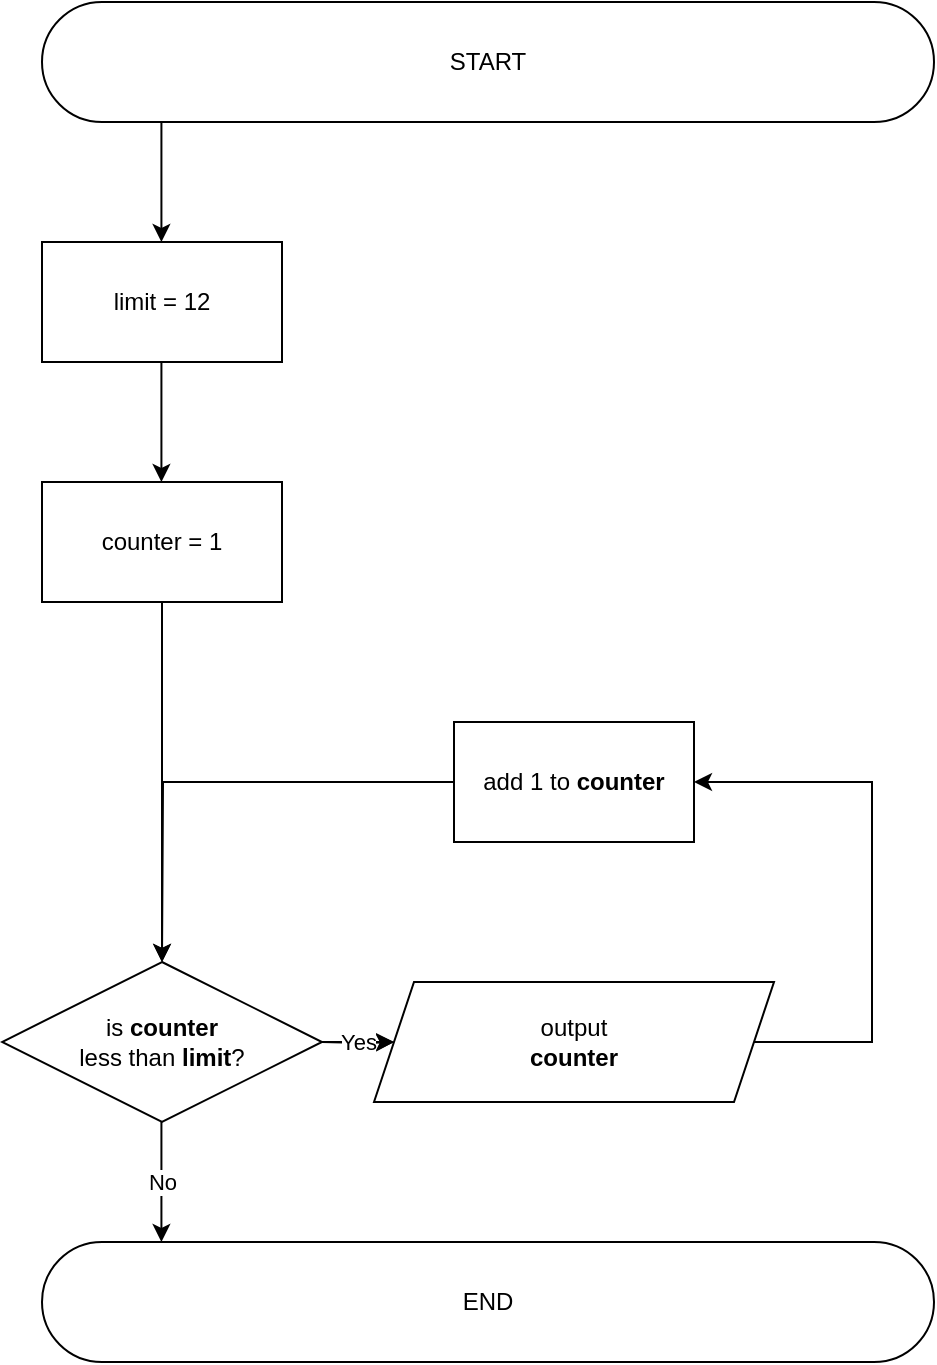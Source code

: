 <mxfile version="15.8.6" type="google"><diagram id="JIazU_40N7yIAwedBsgl" name="Page-1"><mxGraphModel dx="1200" dy="1147" grid="1" gridSize="10" guides="1" tooltips="1" connect="1" arrows="1" fold="1" page="1" pageScale="1" pageWidth="827" pageHeight="1169" math="0" shadow="0"><root><mxCell id="0"/><mxCell id="1" parent="0"/><mxCell id="edPnxGLnweeoi9ZPT1Uc-1" value="START" style="rounded=1;whiteSpace=wrap;html=1;arcSize=50;" parent="1" vertex="1"><mxGeometry x="60" y="40" width="446" height="60" as="geometry"/></mxCell><mxCell id="edPnxGLnweeoi9ZPT1Uc-21" value="" style="edgeStyle=orthogonalEdgeStyle;rounded=0;orthogonalLoop=1;jettySize=auto;html=1;" parent="1" source="edPnxGLnweeoi9ZPT1Uc-4" target="edPnxGLnweeoi9ZPT1Uc-8" edge="1"><mxGeometry relative="1" as="geometry"/></mxCell><mxCell id="edPnxGLnweeoi9ZPT1Uc-4" value="is&lt;b&gt; counter&lt;/b&gt;&lt;br&gt;less than&lt;b&gt; limit&lt;/b&gt;?" style="rhombus;whiteSpace=wrap;html=1;" parent="1" vertex="1"><mxGeometry x="40" y="520" width="160" height="80" as="geometry"/></mxCell><mxCell id="edPnxGLnweeoi9ZPT1Uc-7" style="edgeStyle=orthogonalEdgeStyle;rounded=0;orthogonalLoop=1;jettySize=auto;html=1;exitX=1;exitY=0.5;exitDx=0;exitDy=0;entryX=1;entryY=0.5;entryDx=0;entryDy=0;" parent="1" source="edPnxGLnweeoi9ZPT1Uc-8" target="edPnxGLnweeoi9ZPT1Uc-22" edge="1"><mxGeometry relative="1" as="geometry"><Array as="points"><mxPoint x="475" y="560"/><mxPoint x="475" y="430"/></Array><mxPoint x="430" y="440" as="targetPoint"/></mxGeometry></mxCell><mxCell id="edPnxGLnweeoi9ZPT1Uc-8" value="output&lt;br&gt;&lt;b&gt;counter&lt;/b&gt;" style="shape=parallelogram;perimeter=parallelogramPerimeter;whiteSpace=wrap;html=1;fixedSize=1;" parent="1" vertex="1"><mxGeometry x="226" y="530" width="200" height="60" as="geometry"/></mxCell><mxCell id="edPnxGLnweeoi9ZPT1Uc-12" value="No" style="edgeStyle=orthogonalEdgeStyle;rounded=0;orthogonalLoop=1;jettySize=auto;html=1;exitX=0.5;exitY=1;exitDx=0;exitDy=0;entryX=0.5;entryY=0;entryDx=0;entryDy=0;" parent="1" edge="1"><mxGeometry relative="1" as="geometry"><mxPoint x="119.71" y="600" as="sourcePoint"/><mxPoint x="119.71" y="660" as="targetPoint"/></mxGeometry></mxCell><mxCell id="edPnxGLnweeoi9ZPT1Uc-13" style="edgeStyle=orthogonalEdgeStyle;rounded=0;orthogonalLoop=1;jettySize=auto;html=1;exitX=0.5;exitY=1;exitDx=0;exitDy=0;entryX=0.5;entryY=0;entryDx=0;entryDy=0;" parent="1" edge="1"><mxGeometry relative="1" as="geometry"><mxPoint x="119.71" y="100" as="sourcePoint"/><mxPoint x="119.71" y="160" as="targetPoint"/></mxGeometry></mxCell><mxCell id="edPnxGLnweeoi9ZPT1Uc-14" value="Yes" style="edgeStyle=orthogonalEdgeStyle;rounded=0;orthogonalLoop=1;jettySize=auto;html=1;exitX=0.5;exitY=1;exitDx=0;exitDy=0;" parent="1" target="edPnxGLnweeoi9ZPT1Uc-8" edge="1"><mxGeometry relative="1" as="geometry"><mxPoint x="200" y="560" as="sourcePoint"/><mxPoint x="256" y="600" as="targetPoint"/></mxGeometry></mxCell><mxCell id="edPnxGLnweeoi9ZPT1Uc-16" value="END" style="rounded=1;whiteSpace=wrap;html=1;arcSize=50;" parent="1" vertex="1"><mxGeometry x="60" y="660" width="446" height="60" as="geometry"/></mxCell><mxCell id="edPnxGLnweeoi9ZPT1Uc-18" value="limit = 12" style="rounded=0;whiteSpace=wrap;html=1;" parent="1" vertex="1"><mxGeometry x="60" y="160" width="120" height="60" as="geometry"/></mxCell><mxCell id="edPnxGLnweeoi9ZPT1Uc-19" style="edgeStyle=orthogonalEdgeStyle;rounded=0;orthogonalLoop=1;jettySize=auto;html=1;exitX=0.5;exitY=1;exitDx=0;exitDy=0;entryX=0.5;entryY=0;entryDx=0;entryDy=0;" parent="1" edge="1"><mxGeometry relative="1" as="geometry"><mxPoint x="119.71" y="220" as="sourcePoint"/><mxPoint x="119.71" y="280" as="targetPoint"/></mxGeometry></mxCell><mxCell id="edPnxGLnweeoi9ZPT1Uc-24" style="edgeStyle=orthogonalEdgeStyle;rounded=0;orthogonalLoop=1;jettySize=auto;html=1;exitX=0.5;exitY=1;exitDx=0;exitDy=0;entryX=0.5;entryY=0;entryDx=0;entryDy=0;" parent="1" source="edPnxGLnweeoi9ZPT1Uc-20" target="edPnxGLnweeoi9ZPT1Uc-4" edge="1"><mxGeometry relative="1" as="geometry"/></mxCell><mxCell id="edPnxGLnweeoi9ZPT1Uc-20" value="counter = 1" style="rounded=0;whiteSpace=wrap;html=1;" parent="1" vertex="1"><mxGeometry x="60" y="280" width="120" height="60" as="geometry"/></mxCell><mxCell id="edPnxGLnweeoi9ZPT1Uc-25" style="edgeStyle=orthogonalEdgeStyle;rounded=0;orthogonalLoop=1;jettySize=auto;html=1;exitX=0;exitY=0.5;exitDx=0;exitDy=0;" parent="1" source="edPnxGLnweeoi9ZPT1Uc-22" edge="1"><mxGeometry relative="1" as="geometry"><mxPoint x="120" y="520" as="targetPoint"/></mxGeometry></mxCell><mxCell id="edPnxGLnweeoi9ZPT1Uc-22" value="add 1 to &lt;b&gt;counter&lt;/b&gt;" style="rounded=0;whiteSpace=wrap;html=1;" parent="1" vertex="1"><mxGeometry x="266" y="400" width="120" height="60" as="geometry"/></mxCell></root></mxGraphModel></diagram></mxfile>